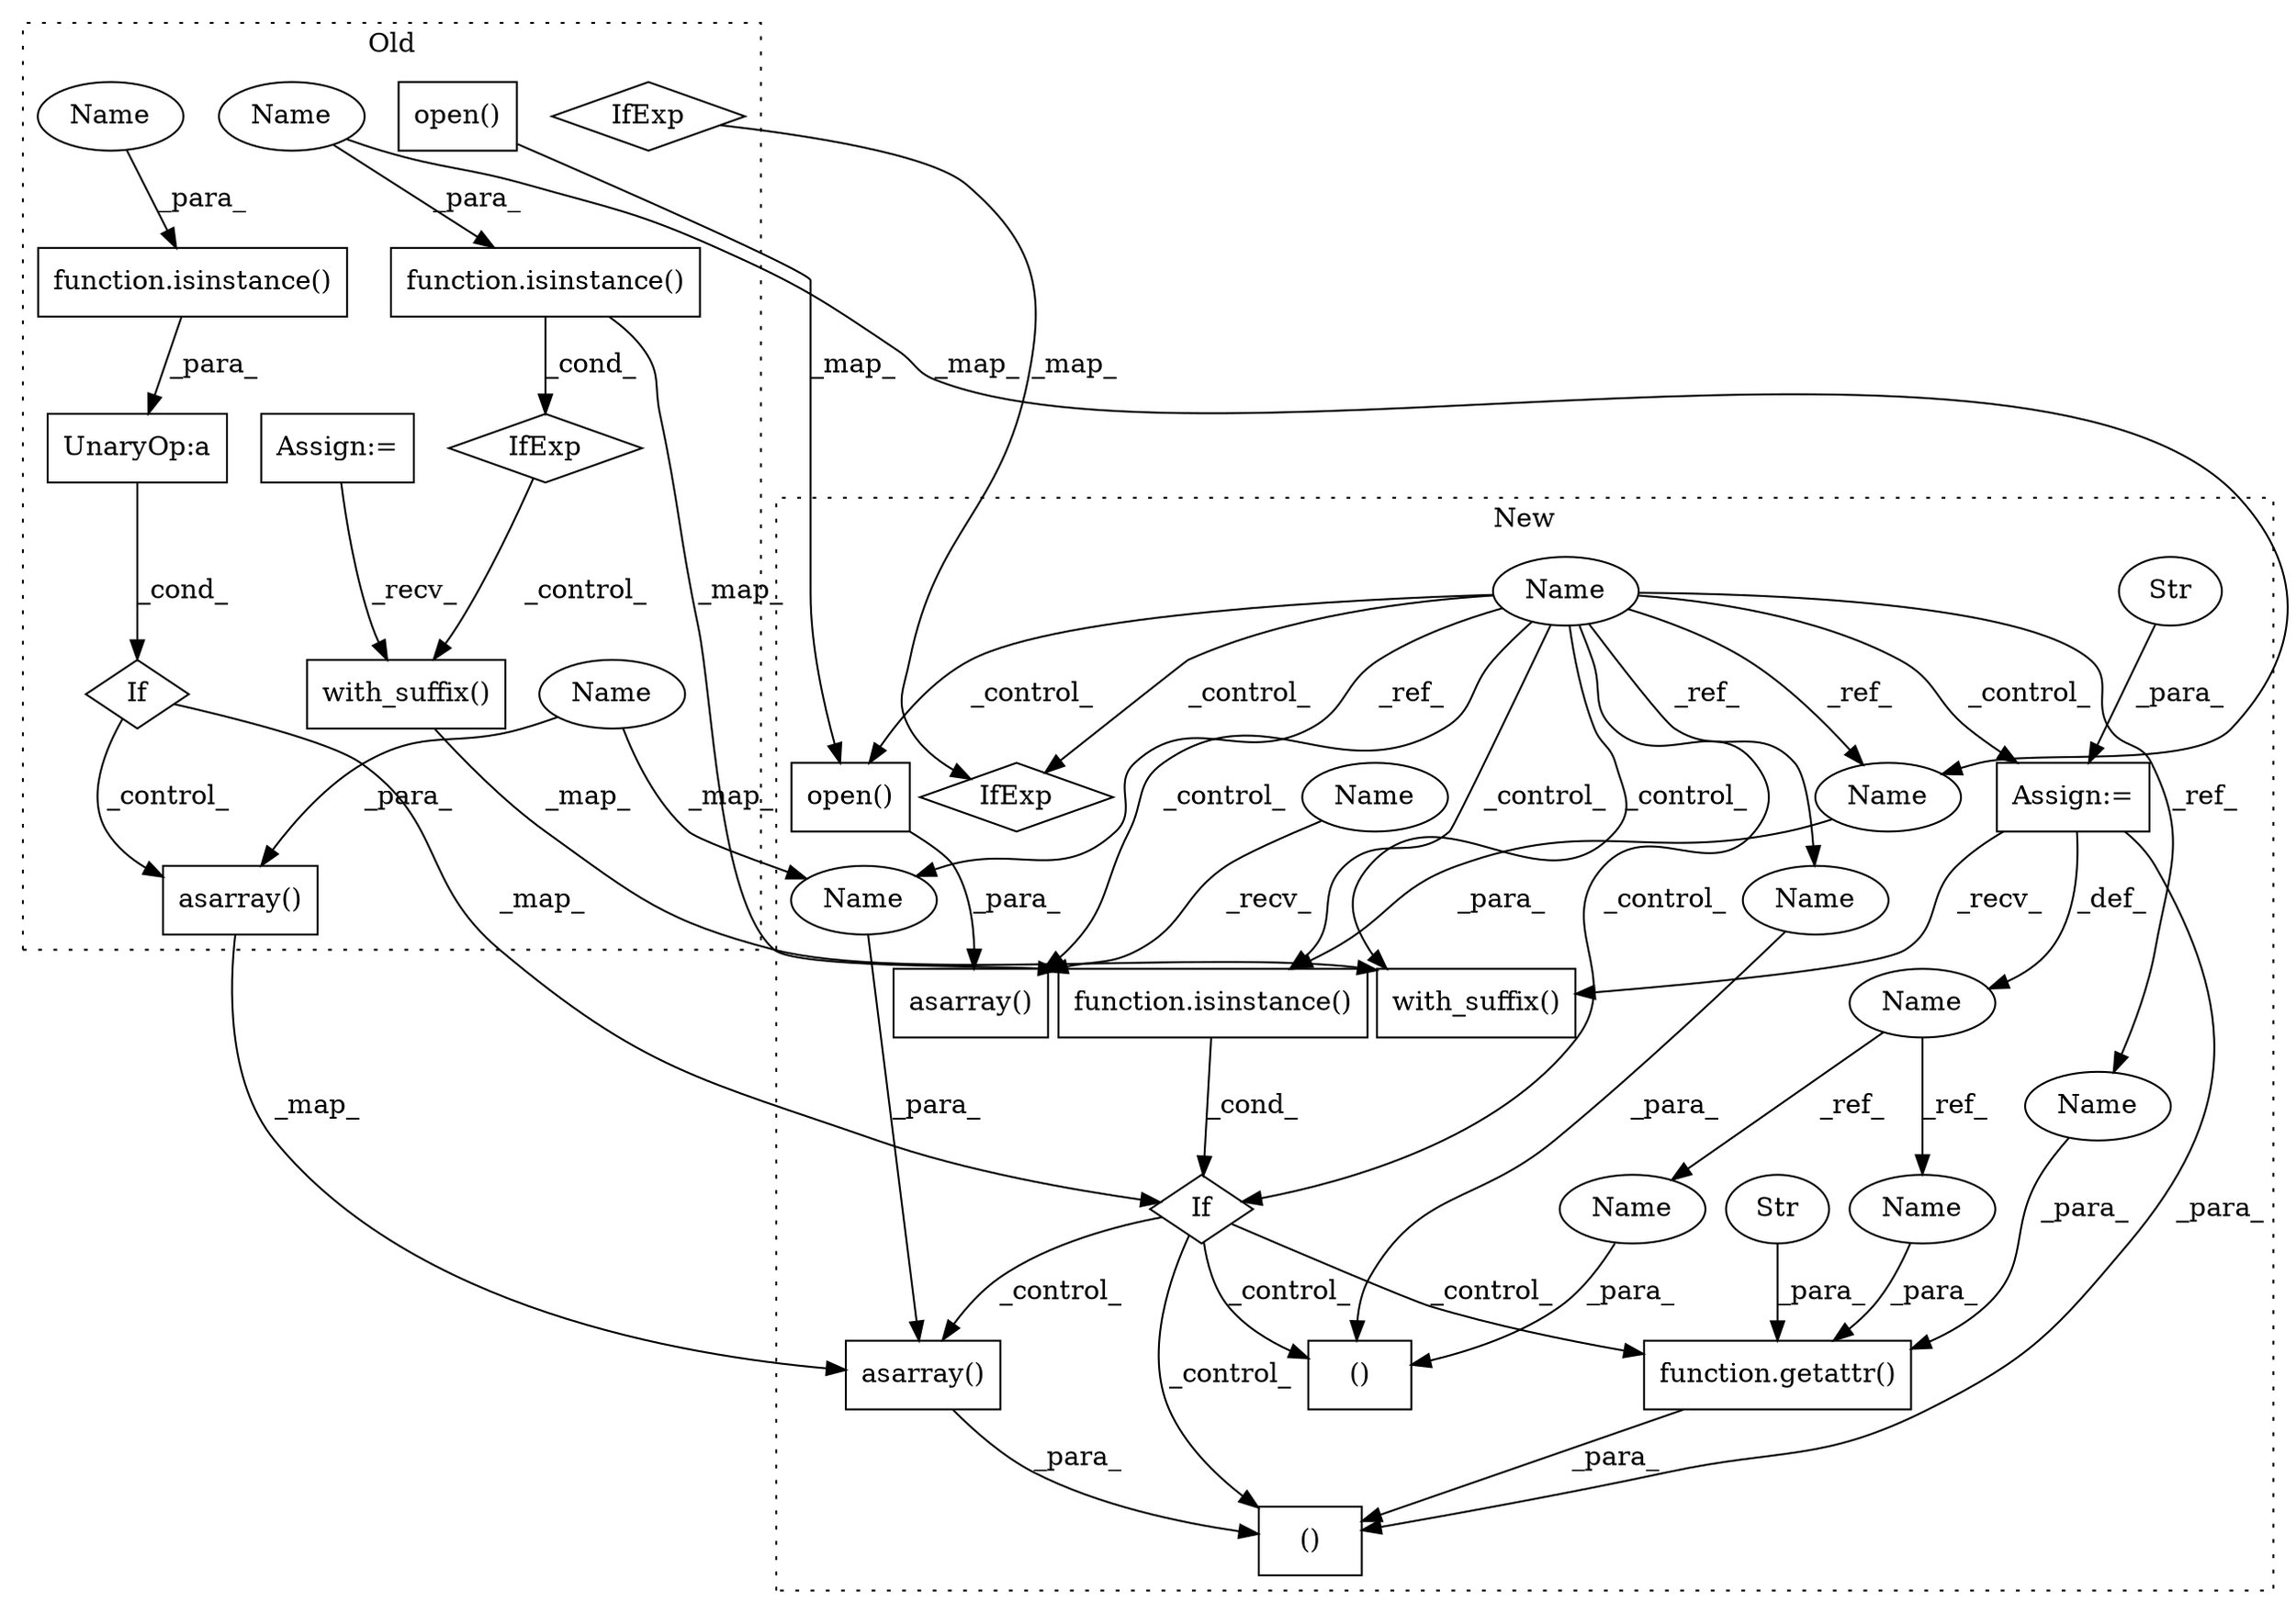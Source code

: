 digraph G {
subgraph cluster0 {
1 [label="IfExp" a="51" s="9911,9942" l="4,6" shape="diamond"];
5 [label="UnaryOp:a" a="61" s="9980" l="30" shape="box"];
7 [label="open()" a="75" s="9710,9787" l="11,1" shape="box"];
9 [label="If" a="96" s="9977,10010" l="3,18" shape="diamond"];
12 [label="asarray()" a="75" s="10033,10046" l="11,1" shape="box"];
16 [label="IfExp" a="51" s="9754,9779" l="4,6" shape="diamond"];
18 [label="function.isinstance()" a="75" s="9915,9941" l="11,1" shape="box"];
20 [label="Assign:=" a="68" s="9828" l="3" shape="box"];
21 [label="function.isinstance()" a="75" s="9984,10009" l="11,1" shape="box"];
24 [label="with_suffix()" a="75" s="9869,9905" l="30,1" shape="box"];
33 [label="Name" a="87" s="10044" l="2" shape="ellipse"];
34 [label="Name" a="87" s="9995" l="2" shape="ellipse"];
35 [label="Name" a="87" s="9926" l="2" shape="ellipse"];
label = "Old";
style="dotted";
}
subgraph cluster1 {
2 [label="function.getattr()" a="75" s="9944,9969" l="8,1" shape="box"];
3 [label="Name" a="87" s="9608" l="2" shape="ellipse"];
4 [label="()" a="54" s="9942" l="28" shape="box"];
6 [label="open()" a="75" s="9761,9838" l="11,1" shape="box"];
8 [label="()" a="54" s="9922" l="3" shape="box"];
10 [label="If" a="96" s="9862,9889" l="0,31" shape="diamond"];
11 [label="Str" a="66" s="9956" l="10" shape="ellipse"];
13 [label="asarray()" a="75" s="9928,9941" l="11,1" shape="box"];
14 [label="asarray()" a="75" s="9750,9839" l="11,1" shape="box"];
15 [label="Name" a="87" s="9643" l="1" shape="ellipse"];
17 [label="IfExp" a="51" s="9805,9830" l="4,6" shape="diamond"];
19 [label="function.isinstance()" a="75" s="9862,9888" l="11,1" shape="box"];
22 [label="Assign:=" a="68" s="9644" l="3" shape="box"];
23 [label="Str" a="66" s="9647" l="11" shape="ellipse"];
25 [label="with_suffix()" a="75" s="9996,10022" l="20,1" shape="box"];
26 [label="Name" a="87" s="9750" l="2" shape="ellipse"];
27 [label="Name" a="87" s="9968" l="1" shape="ellipse"];
28 [label="Name" a="87" s="9924" l="1" shape="ellipse"];
29 [label="Name" a="87" s="9873" l="2" shape="ellipse"];
30 [label="Name" a="87" s="9920" l="2" shape="ellipse"];
31 [label="Name" a="87" s="9952" l="2" shape="ellipse"];
32 [label="Name" a="87" s="9939" l="2" shape="ellipse"];
label = "New";
style="dotted";
}
1 -> 24 [label="_control_"];
2 -> 4 [label="_para_"];
3 -> 14 [label="_control_"];
3 -> 19 [label="_control_"];
3 -> 22 [label="_control_"];
3 -> 25 [label="_control_"];
3 -> 32 [label="_ref_"];
3 -> 30 [label="_ref_"];
3 -> 6 [label="_control_"];
3 -> 10 [label="_control_"];
3 -> 17 [label="_control_"];
3 -> 31 [label="_ref_"];
3 -> 29 [label="_ref_"];
5 -> 9 [label="_cond_"];
6 -> 14 [label="_para_"];
7 -> 6 [label="_map_"];
9 -> 10 [label="_map_"];
9 -> 12 [label="_control_"];
10 -> 13 [label="_control_"];
10 -> 2 [label="_control_"];
10 -> 8 [label="_control_"];
10 -> 4 [label="_control_"];
11 -> 2 [label="_para_"];
12 -> 13 [label="_map_"];
13 -> 4 [label="_para_"];
15 -> 28 [label="_ref_"];
15 -> 27 [label="_ref_"];
16 -> 17 [label="_map_"];
18 -> 19 [label="_map_"];
18 -> 1 [label="_cond_"];
19 -> 10 [label="_cond_"];
20 -> 24 [label="_recv_"];
21 -> 5 [label="_para_"];
22 -> 15 [label="_def_"];
22 -> 25 [label="_recv_"];
22 -> 4 [label="_para_"];
23 -> 22 [label="_para_"];
24 -> 25 [label="_map_"];
26 -> 14 [label="_recv_"];
27 -> 2 [label="_para_"];
28 -> 8 [label="_para_"];
29 -> 19 [label="_para_"];
30 -> 8 [label="_para_"];
31 -> 2 [label="_para_"];
32 -> 13 [label="_para_"];
33 -> 32 [label="_map_"];
33 -> 12 [label="_para_"];
34 -> 21 [label="_para_"];
35 -> 18 [label="_para_"];
35 -> 29 [label="_map_"];
}